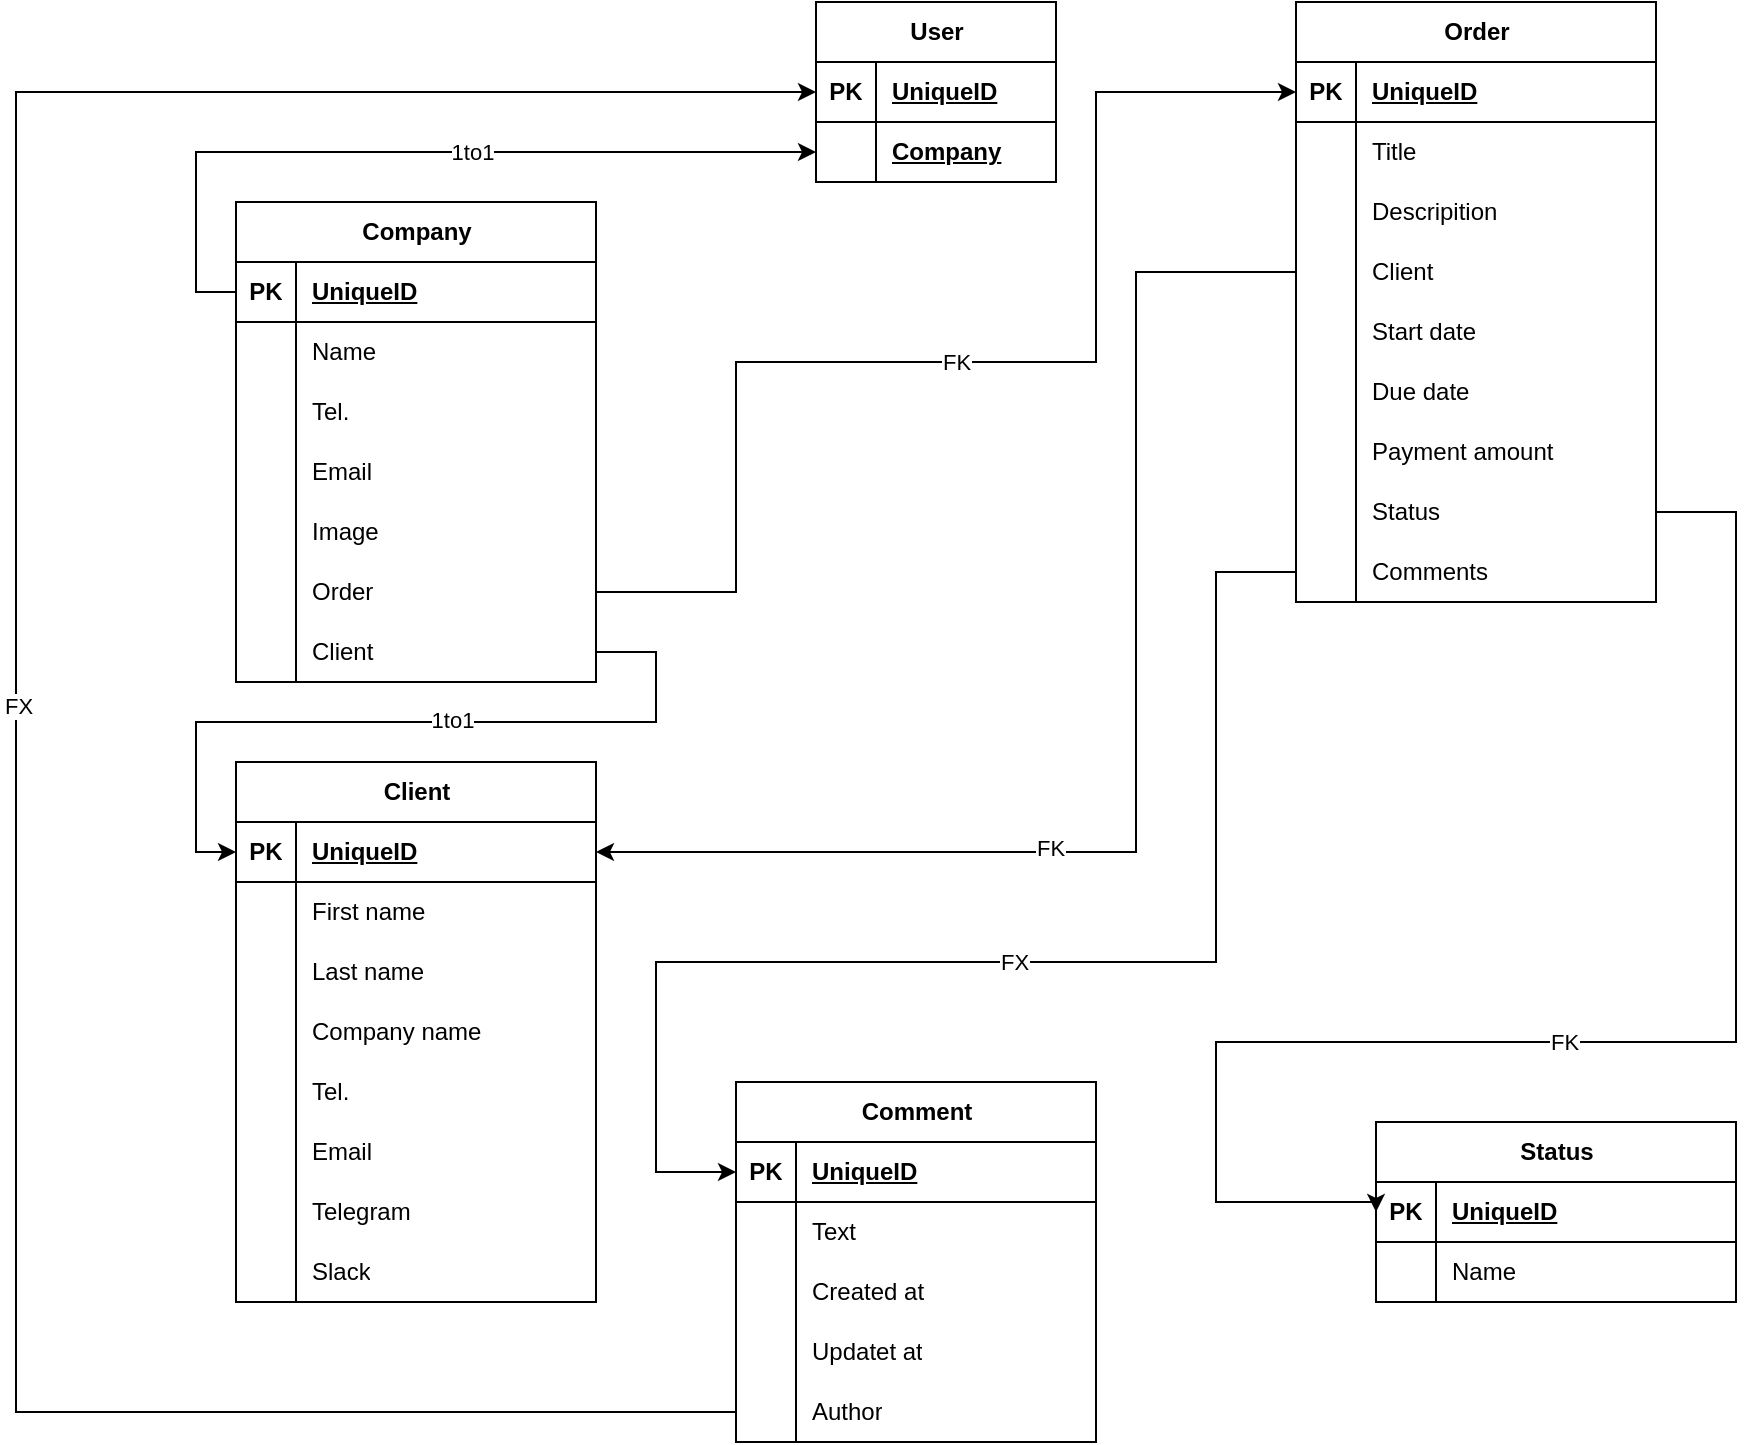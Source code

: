 <mxfile version="21.3.8" type="github">
  <diagram name="Страница 1" id="HnBlNKYCug3JPRrSYvR2">
    <mxGraphModel dx="2227" dy="775" grid="1" gridSize="10" guides="1" tooltips="1" connect="1" arrows="1" fold="1" page="1" pageScale="1" pageWidth="827" pageHeight="1169" math="0" shadow="0">
      <root>
        <mxCell id="0" />
        <mxCell id="1" parent="0" />
        <mxCell id="GuEr0h2zlsAQreFu2yk8-1" value="User" style="shape=table;startSize=30;container=1;collapsible=1;childLayout=tableLayout;fixedRows=1;rowLines=0;fontStyle=1;align=center;resizeLast=1;html=1;" vertex="1" parent="1">
          <mxGeometry x="320" y="20" width="120" height="90" as="geometry" />
        </mxCell>
        <mxCell id="GuEr0h2zlsAQreFu2yk8-2" value="" style="shape=tableRow;horizontal=0;startSize=0;swimlaneHead=0;swimlaneBody=0;fillColor=none;collapsible=0;dropTarget=0;points=[[0,0.5],[1,0.5]];portConstraint=eastwest;top=0;left=0;right=0;bottom=1;" vertex="1" parent="GuEr0h2zlsAQreFu2yk8-1">
          <mxGeometry y="30" width="120" height="30" as="geometry" />
        </mxCell>
        <mxCell id="GuEr0h2zlsAQreFu2yk8-3" value="PK" style="shape=partialRectangle;connectable=0;fillColor=none;top=0;left=0;bottom=0;right=0;fontStyle=1;overflow=hidden;whiteSpace=wrap;html=1;" vertex="1" parent="GuEr0h2zlsAQreFu2yk8-2">
          <mxGeometry width="30" height="30" as="geometry">
            <mxRectangle width="30" height="30" as="alternateBounds" />
          </mxGeometry>
        </mxCell>
        <mxCell id="GuEr0h2zlsAQreFu2yk8-4" value="UniqueID" style="shape=partialRectangle;connectable=0;fillColor=none;top=0;left=0;bottom=0;right=0;align=left;spacingLeft=6;fontStyle=5;overflow=hidden;whiteSpace=wrap;html=1;" vertex="1" parent="GuEr0h2zlsAQreFu2yk8-2">
          <mxGeometry x="30" width="90" height="30" as="geometry">
            <mxRectangle width="90" height="30" as="alternateBounds" />
          </mxGeometry>
        </mxCell>
        <mxCell id="GuEr0h2zlsAQreFu2yk8-31" style="shape=tableRow;horizontal=0;startSize=0;swimlaneHead=0;swimlaneBody=0;fillColor=none;collapsible=0;dropTarget=0;points=[[0,0.5],[1,0.5]];portConstraint=eastwest;top=0;left=0;right=0;bottom=1;" vertex="1" parent="GuEr0h2zlsAQreFu2yk8-1">
          <mxGeometry y="60" width="120" height="30" as="geometry" />
        </mxCell>
        <mxCell id="GuEr0h2zlsAQreFu2yk8-32" style="shape=partialRectangle;connectable=0;fillColor=none;top=0;left=0;bottom=0;right=0;fontStyle=1;overflow=hidden;whiteSpace=wrap;html=1;" vertex="1" parent="GuEr0h2zlsAQreFu2yk8-31">
          <mxGeometry width="30" height="30" as="geometry">
            <mxRectangle width="30" height="30" as="alternateBounds" />
          </mxGeometry>
        </mxCell>
        <mxCell id="GuEr0h2zlsAQreFu2yk8-33" value="Company" style="shape=partialRectangle;connectable=0;fillColor=none;top=0;left=0;bottom=0;right=0;align=left;spacingLeft=6;fontStyle=5;overflow=hidden;whiteSpace=wrap;html=1;" vertex="1" parent="GuEr0h2zlsAQreFu2yk8-31">
          <mxGeometry x="30" width="90" height="30" as="geometry">
            <mxRectangle width="90" height="30" as="alternateBounds" />
          </mxGeometry>
        </mxCell>
        <mxCell id="GuEr0h2zlsAQreFu2yk8-14" value="Company" style="shape=table;startSize=30;container=1;collapsible=1;childLayout=tableLayout;fixedRows=1;rowLines=0;fontStyle=1;align=center;resizeLast=1;html=1;" vertex="1" parent="1">
          <mxGeometry x="30" y="120" width="180" height="240" as="geometry" />
        </mxCell>
        <mxCell id="GuEr0h2zlsAQreFu2yk8-15" value="" style="shape=tableRow;horizontal=0;startSize=0;swimlaneHead=0;swimlaneBody=0;fillColor=none;collapsible=0;dropTarget=0;points=[[0,0.5],[1,0.5]];portConstraint=eastwest;top=0;left=0;right=0;bottom=1;" vertex="1" parent="GuEr0h2zlsAQreFu2yk8-14">
          <mxGeometry y="30" width="180" height="30" as="geometry" />
        </mxCell>
        <mxCell id="GuEr0h2zlsAQreFu2yk8-16" value="PK" style="shape=partialRectangle;connectable=0;fillColor=none;top=0;left=0;bottom=0;right=0;fontStyle=1;overflow=hidden;whiteSpace=wrap;html=1;" vertex="1" parent="GuEr0h2zlsAQreFu2yk8-15">
          <mxGeometry width="30" height="30" as="geometry">
            <mxRectangle width="30" height="30" as="alternateBounds" />
          </mxGeometry>
        </mxCell>
        <mxCell id="GuEr0h2zlsAQreFu2yk8-17" value="UniqueID" style="shape=partialRectangle;connectable=0;fillColor=none;top=0;left=0;bottom=0;right=0;align=left;spacingLeft=6;fontStyle=5;overflow=hidden;whiteSpace=wrap;html=1;" vertex="1" parent="GuEr0h2zlsAQreFu2yk8-15">
          <mxGeometry x="30" width="150" height="30" as="geometry">
            <mxRectangle width="150" height="30" as="alternateBounds" />
          </mxGeometry>
        </mxCell>
        <mxCell id="GuEr0h2zlsAQreFu2yk8-18" value="" style="shape=tableRow;horizontal=0;startSize=0;swimlaneHead=0;swimlaneBody=0;fillColor=none;collapsible=0;dropTarget=0;points=[[0,0.5],[1,0.5]];portConstraint=eastwest;top=0;left=0;right=0;bottom=0;" vertex="1" parent="GuEr0h2zlsAQreFu2yk8-14">
          <mxGeometry y="60" width="180" height="30" as="geometry" />
        </mxCell>
        <mxCell id="GuEr0h2zlsAQreFu2yk8-19" value="" style="shape=partialRectangle;connectable=0;fillColor=none;top=0;left=0;bottom=0;right=0;editable=1;overflow=hidden;whiteSpace=wrap;html=1;" vertex="1" parent="GuEr0h2zlsAQreFu2yk8-18">
          <mxGeometry width="30" height="30" as="geometry">
            <mxRectangle width="30" height="30" as="alternateBounds" />
          </mxGeometry>
        </mxCell>
        <mxCell id="GuEr0h2zlsAQreFu2yk8-20" value="Name" style="shape=partialRectangle;connectable=0;fillColor=none;top=0;left=0;bottom=0;right=0;align=left;spacingLeft=6;overflow=hidden;whiteSpace=wrap;html=1;" vertex="1" parent="GuEr0h2zlsAQreFu2yk8-18">
          <mxGeometry x="30" width="150" height="30" as="geometry">
            <mxRectangle width="150" height="30" as="alternateBounds" />
          </mxGeometry>
        </mxCell>
        <mxCell id="GuEr0h2zlsAQreFu2yk8-21" value="" style="shape=tableRow;horizontal=0;startSize=0;swimlaneHead=0;swimlaneBody=0;fillColor=none;collapsible=0;dropTarget=0;points=[[0,0.5],[1,0.5]];portConstraint=eastwest;top=0;left=0;right=0;bottom=0;" vertex="1" parent="GuEr0h2zlsAQreFu2yk8-14">
          <mxGeometry y="90" width="180" height="30" as="geometry" />
        </mxCell>
        <mxCell id="GuEr0h2zlsAQreFu2yk8-22" value="" style="shape=partialRectangle;connectable=0;fillColor=none;top=0;left=0;bottom=0;right=0;editable=1;overflow=hidden;whiteSpace=wrap;html=1;" vertex="1" parent="GuEr0h2zlsAQreFu2yk8-21">
          <mxGeometry width="30" height="30" as="geometry">
            <mxRectangle width="30" height="30" as="alternateBounds" />
          </mxGeometry>
        </mxCell>
        <mxCell id="GuEr0h2zlsAQreFu2yk8-23" value="Tel." style="shape=partialRectangle;connectable=0;fillColor=none;top=0;left=0;bottom=0;right=0;align=left;spacingLeft=6;overflow=hidden;whiteSpace=wrap;html=1;" vertex="1" parent="GuEr0h2zlsAQreFu2yk8-21">
          <mxGeometry x="30" width="150" height="30" as="geometry">
            <mxRectangle width="150" height="30" as="alternateBounds" />
          </mxGeometry>
        </mxCell>
        <mxCell id="GuEr0h2zlsAQreFu2yk8-24" value="" style="shape=tableRow;horizontal=0;startSize=0;swimlaneHead=0;swimlaneBody=0;fillColor=none;collapsible=0;dropTarget=0;points=[[0,0.5],[1,0.5]];portConstraint=eastwest;top=0;left=0;right=0;bottom=0;" vertex="1" parent="GuEr0h2zlsAQreFu2yk8-14">
          <mxGeometry y="120" width="180" height="30" as="geometry" />
        </mxCell>
        <mxCell id="GuEr0h2zlsAQreFu2yk8-25" value="" style="shape=partialRectangle;connectable=0;fillColor=none;top=0;left=0;bottom=0;right=0;editable=1;overflow=hidden;whiteSpace=wrap;html=1;" vertex="1" parent="GuEr0h2zlsAQreFu2yk8-24">
          <mxGeometry width="30" height="30" as="geometry">
            <mxRectangle width="30" height="30" as="alternateBounds" />
          </mxGeometry>
        </mxCell>
        <mxCell id="GuEr0h2zlsAQreFu2yk8-26" value="Email" style="shape=partialRectangle;connectable=0;fillColor=none;top=0;left=0;bottom=0;right=0;align=left;spacingLeft=6;overflow=hidden;whiteSpace=wrap;html=1;" vertex="1" parent="GuEr0h2zlsAQreFu2yk8-24">
          <mxGeometry x="30" width="150" height="30" as="geometry">
            <mxRectangle width="150" height="30" as="alternateBounds" />
          </mxGeometry>
        </mxCell>
        <mxCell id="GuEr0h2zlsAQreFu2yk8-28" style="shape=tableRow;horizontal=0;startSize=0;swimlaneHead=0;swimlaneBody=0;fillColor=none;collapsible=0;dropTarget=0;points=[[0,0.5],[1,0.5]];portConstraint=eastwest;top=0;left=0;right=0;bottom=0;" vertex="1" parent="GuEr0h2zlsAQreFu2yk8-14">
          <mxGeometry y="150" width="180" height="30" as="geometry" />
        </mxCell>
        <mxCell id="GuEr0h2zlsAQreFu2yk8-29" style="shape=partialRectangle;connectable=0;fillColor=none;top=0;left=0;bottom=0;right=0;editable=1;overflow=hidden;whiteSpace=wrap;html=1;" vertex="1" parent="GuEr0h2zlsAQreFu2yk8-28">
          <mxGeometry width="30" height="30" as="geometry">
            <mxRectangle width="30" height="30" as="alternateBounds" />
          </mxGeometry>
        </mxCell>
        <mxCell id="GuEr0h2zlsAQreFu2yk8-30" value="Image" style="shape=partialRectangle;connectable=0;fillColor=none;top=0;left=0;bottom=0;right=0;align=left;spacingLeft=6;overflow=hidden;whiteSpace=wrap;html=1;" vertex="1" parent="GuEr0h2zlsAQreFu2yk8-28">
          <mxGeometry x="30" width="150" height="30" as="geometry">
            <mxRectangle width="150" height="30" as="alternateBounds" />
          </mxGeometry>
        </mxCell>
        <mxCell id="GuEr0h2zlsAQreFu2yk8-49" style="shape=tableRow;horizontal=0;startSize=0;swimlaneHead=0;swimlaneBody=0;fillColor=none;collapsible=0;dropTarget=0;points=[[0,0.5],[1,0.5]];portConstraint=eastwest;top=0;left=0;right=0;bottom=0;" vertex="1" parent="GuEr0h2zlsAQreFu2yk8-14">
          <mxGeometry y="180" width="180" height="30" as="geometry" />
        </mxCell>
        <mxCell id="GuEr0h2zlsAQreFu2yk8-50" style="shape=partialRectangle;connectable=0;fillColor=none;top=0;left=0;bottom=0;right=0;editable=1;overflow=hidden;whiteSpace=wrap;html=1;" vertex="1" parent="GuEr0h2zlsAQreFu2yk8-49">
          <mxGeometry width="30" height="30" as="geometry">
            <mxRectangle width="30" height="30" as="alternateBounds" />
          </mxGeometry>
        </mxCell>
        <mxCell id="GuEr0h2zlsAQreFu2yk8-51" value="Order" style="shape=partialRectangle;connectable=0;fillColor=none;top=0;left=0;bottom=0;right=0;align=left;spacingLeft=6;overflow=hidden;whiteSpace=wrap;html=1;" vertex="1" parent="GuEr0h2zlsAQreFu2yk8-49">
          <mxGeometry x="30" width="150" height="30" as="geometry">
            <mxRectangle width="150" height="30" as="alternateBounds" />
          </mxGeometry>
        </mxCell>
        <mxCell id="GuEr0h2zlsAQreFu2yk8-52" style="shape=tableRow;horizontal=0;startSize=0;swimlaneHead=0;swimlaneBody=0;fillColor=none;collapsible=0;dropTarget=0;points=[[0,0.5],[1,0.5]];portConstraint=eastwest;top=0;left=0;right=0;bottom=0;" vertex="1" parent="GuEr0h2zlsAQreFu2yk8-14">
          <mxGeometry y="210" width="180" height="30" as="geometry" />
        </mxCell>
        <mxCell id="GuEr0h2zlsAQreFu2yk8-53" style="shape=partialRectangle;connectable=0;fillColor=none;top=0;left=0;bottom=0;right=0;editable=1;overflow=hidden;whiteSpace=wrap;html=1;" vertex="1" parent="GuEr0h2zlsAQreFu2yk8-52">
          <mxGeometry width="30" height="30" as="geometry">
            <mxRectangle width="30" height="30" as="alternateBounds" />
          </mxGeometry>
        </mxCell>
        <mxCell id="GuEr0h2zlsAQreFu2yk8-54" value="Client" style="shape=partialRectangle;connectable=0;fillColor=none;top=0;left=0;bottom=0;right=0;align=left;spacingLeft=6;overflow=hidden;whiteSpace=wrap;html=1;" vertex="1" parent="GuEr0h2zlsAQreFu2yk8-52">
          <mxGeometry x="30" width="150" height="30" as="geometry">
            <mxRectangle width="150" height="30" as="alternateBounds" />
          </mxGeometry>
        </mxCell>
        <mxCell id="GuEr0h2zlsAQreFu2yk8-34" style="edgeStyle=orthogonalEdgeStyle;rounded=0;orthogonalLoop=1;jettySize=auto;html=1;exitX=0;exitY=0.5;exitDx=0;exitDy=0;entryX=0;entryY=0.5;entryDx=0;entryDy=0;" edge="1" parent="1" source="GuEr0h2zlsAQreFu2yk8-15" target="GuEr0h2zlsAQreFu2yk8-31">
          <mxGeometry relative="1" as="geometry" />
        </mxCell>
        <mxCell id="GuEr0h2zlsAQreFu2yk8-35" value="1to1" style="edgeLabel;html=1;align=center;verticalAlign=middle;resizable=0;points=[];" vertex="1" connectable="0" parent="GuEr0h2zlsAQreFu2yk8-34">
          <mxGeometry x="0.139" relative="1" as="geometry">
            <mxPoint as="offset" />
          </mxGeometry>
        </mxCell>
        <mxCell id="GuEr0h2zlsAQreFu2yk8-36" value="Status" style="shape=table;startSize=30;container=1;collapsible=1;childLayout=tableLayout;fixedRows=1;rowLines=0;fontStyle=1;align=center;resizeLast=1;html=1;" vertex="1" parent="1">
          <mxGeometry x="600" y="580" width="180" height="90" as="geometry" />
        </mxCell>
        <mxCell id="GuEr0h2zlsAQreFu2yk8-37" value="" style="shape=tableRow;horizontal=0;startSize=0;swimlaneHead=0;swimlaneBody=0;fillColor=none;collapsible=0;dropTarget=0;points=[[0,0.5],[1,0.5]];portConstraint=eastwest;top=0;left=0;right=0;bottom=1;" vertex="1" parent="GuEr0h2zlsAQreFu2yk8-36">
          <mxGeometry y="30" width="180" height="30" as="geometry" />
        </mxCell>
        <mxCell id="GuEr0h2zlsAQreFu2yk8-38" value="PK" style="shape=partialRectangle;connectable=0;fillColor=none;top=0;left=0;bottom=0;right=0;fontStyle=1;overflow=hidden;whiteSpace=wrap;html=1;" vertex="1" parent="GuEr0h2zlsAQreFu2yk8-37">
          <mxGeometry width="30" height="30" as="geometry">
            <mxRectangle width="30" height="30" as="alternateBounds" />
          </mxGeometry>
        </mxCell>
        <mxCell id="GuEr0h2zlsAQreFu2yk8-39" value="UniqueID" style="shape=partialRectangle;connectable=0;fillColor=none;top=0;left=0;bottom=0;right=0;align=left;spacingLeft=6;fontStyle=5;overflow=hidden;whiteSpace=wrap;html=1;" vertex="1" parent="GuEr0h2zlsAQreFu2yk8-37">
          <mxGeometry x="30" width="150" height="30" as="geometry">
            <mxRectangle width="150" height="30" as="alternateBounds" />
          </mxGeometry>
        </mxCell>
        <mxCell id="GuEr0h2zlsAQreFu2yk8-40" value="" style="shape=tableRow;horizontal=0;startSize=0;swimlaneHead=0;swimlaneBody=0;fillColor=none;collapsible=0;dropTarget=0;points=[[0,0.5],[1,0.5]];portConstraint=eastwest;top=0;left=0;right=0;bottom=0;" vertex="1" parent="GuEr0h2zlsAQreFu2yk8-36">
          <mxGeometry y="60" width="180" height="30" as="geometry" />
        </mxCell>
        <mxCell id="GuEr0h2zlsAQreFu2yk8-41" value="" style="shape=partialRectangle;connectable=0;fillColor=none;top=0;left=0;bottom=0;right=0;editable=1;overflow=hidden;whiteSpace=wrap;html=1;" vertex="1" parent="GuEr0h2zlsAQreFu2yk8-40">
          <mxGeometry width="30" height="30" as="geometry">
            <mxRectangle width="30" height="30" as="alternateBounds" />
          </mxGeometry>
        </mxCell>
        <mxCell id="GuEr0h2zlsAQreFu2yk8-42" value="Name" style="shape=partialRectangle;connectable=0;fillColor=none;top=0;left=0;bottom=0;right=0;align=left;spacingLeft=6;overflow=hidden;whiteSpace=wrap;html=1;" vertex="1" parent="GuEr0h2zlsAQreFu2yk8-40">
          <mxGeometry x="30" width="150" height="30" as="geometry">
            <mxRectangle width="150" height="30" as="alternateBounds" />
          </mxGeometry>
        </mxCell>
        <mxCell id="GuEr0h2zlsAQreFu2yk8-55" value="Order" style="shape=table;startSize=30;container=1;collapsible=1;childLayout=tableLayout;fixedRows=1;rowLines=0;fontStyle=1;align=center;resizeLast=1;html=1;" vertex="1" parent="1">
          <mxGeometry x="560" y="20" width="180" height="300" as="geometry" />
        </mxCell>
        <mxCell id="GuEr0h2zlsAQreFu2yk8-56" value="" style="shape=tableRow;horizontal=0;startSize=0;swimlaneHead=0;swimlaneBody=0;fillColor=none;collapsible=0;dropTarget=0;points=[[0,0.5],[1,0.5]];portConstraint=eastwest;top=0;left=0;right=0;bottom=1;" vertex="1" parent="GuEr0h2zlsAQreFu2yk8-55">
          <mxGeometry y="30" width="180" height="30" as="geometry" />
        </mxCell>
        <mxCell id="GuEr0h2zlsAQreFu2yk8-57" value="PK" style="shape=partialRectangle;connectable=0;fillColor=none;top=0;left=0;bottom=0;right=0;fontStyle=1;overflow=hidden;whiteSpace=wrap;html=1;" vertex="1" parent="GuEr0h2zlsAQreFu2yk8-56">
          <mxGeometry width="30" height="30" as="geometry">
            <mxRectangle width="30" height="30" as="alternateBounds" />
          </mxGeometry>
        </mxCell>
        <mxCell id="GuEr0h2zlsAQreFu2yk8-58" value="UniqueID" style="shape=partialRectangle;connectable=0;fillColor=none;top=0;left=0;bottom=0;right=0;align=left;spacingLeft=6;fontStyle=5;overflow=hidden;whiteSpace=wrap;html=1;" vertex="1" parent="GuEr0h2zlsAQreFu2yk8-56">
          <mxGeometry x="30" width="150" height="30" as="geometry">
            <mxRectangle width="150" height="30" as="alternateBounds" />
          </mxGeometry>
        </mxCell>
        <mxCell id="GuEr0h2zlsAQreFu2yk8-59" value="" style="shape=tableRow;horizontal=0;startSize=0;swimlaneHead=0;swimlaneBody=0;fillColor=none;collapsible=0;dropTarget=0;points=[[0,0.5],[1,0.5]];portConstraint=eastwest;top=0;left=0;right=0;bottom=0;" vertex="1" parent="GuEr0h2zlsAQreFu2yk8-55">
          <mxGeometry y="60" width="180" height="30" as="geometry" />
        </mxCell>
        <mxCell id="GuEr0h2zlsAQreFu2yk8-60" value="" style="shape=partialRectangle;connectable=0;fillColor=none;top=0;left=0;bottom=0;right=0;editable=1;overflow=hidden;whiteSpace=wrap;html=1;" vertex="1" parent="GuEr0h2zlsAQreFu2yk8-59">
          <mxGeometry width="30" height="30" as="geometry">
            <mxRectangle width="30" height="30" as="alternateBounds" />
          </mxGeometry>
        </mxCell>
        <mxCell id="GuEr0h2zlsAQreFu2yk8-61" value="Title" style="shape=partialRectangle;connectable=0;fillColor=none;top=0;left=0;bottom=0;right=0;align=left;spacingLeft=6;overflow=hidden;whiteSpace=wrap;html=1;" vertex="1" parent="GuEr0h2zlsAQreFu2yk8-59">
          <mxGeometry x="30" width="150" height="30" as="geometry">
            <mxRectangle width="150" height="30" as="alternateBounds" />
          </mxGeometry>
        </mxCell>
        <mxCell id="GuEr0h2zlsAQreFu2yk8-62" value="" style="shape=tableRow;horizontal=0;startSize=0;swimlaneHead=0;swimlaneBody=0;fillColor=none;collapsible=0;dropTarget=0;points=[[0,0.5],[1,0.5]];portConstraint=eastwest;top=0;left=0;right=0;bottom=0;" vertex="1" parent="GuEr0h2zlsAQreFu2yk8-55">
          <mxGeometry y="90" width="180" height="30" as="geometry" />
        </mxCell>
        <mxCell id="GuEr0h2zlsAQreFu2yk8-63" value="" style="shape=partialRectangle;connectable=0;fillColor=none;top=0;left=0;bottom=0;right=0;editable=1;overflow=hidden;whiteSpace=wrap;html=1;" vertex="1" parent="GuEr0h2zlsAQreFu2yk8-62">
          <mxGeometry width="30" height="30" as="geometry">
            <mxRectangle width="30" height="30" as="alternateBounds" />
          </mxGeometry>
        </mxCell>
        <mxCell id="GuEr0h2zlsAQreFu2yk8-64" value="Descripition" style="shape=partialRectangle;connectable=0;fillColor=none;top=0;left=0;bottom=0;right=0;align=left;spacingLeft=6;overflow=hidden;whiteSpace=wrap;html=1;" vertex="1" parent="GuEr0h2zlsAQreFu2yk8-62">
          <mxGeometry x="30" width="150" height="30" as="geometry">
            <mxRectangle width="150" height="30" as="alternateBounds" />
          </mxGeometry>
        </mxCell>
        <mxCell id="GuEr0h2zlsAQreFu2yk8-65" value="" style="shape=tableRow;horizontal=0;startSize=0;swimlaneHead=0;swimlaneBody=0;fillColor=none;collapsible=0;dropTarget=0;points=[[0,0.5],[1,0.5]];portConstraint=eastwest;top=0;left=0;right=0;bottom=0;" vertex="1" parent="GuEr0h2zlsAQreFu2yk8-55">
          <mxGeometry y="120" width="180" height="30" as="geometry" />
        </mxCell>
        <mxCell id="GuEr0h2zlsAQreFu2yk8-66" value="" style="shape=partialRectangle;connectable=0;fillColor=none;top=0;left=0;bottom=0;right=0;editable=1;overflow=hidden;whiteSpace=wrap;html=1;" vertex="1" parent="GuEr0h2zlsAQreFu2yk8-65">
          <mxGeometry width="30" height="30" as="geometry">
            <mxRectangle width="30" height="30" as="alternateBounds" />
          </mxGeometry>
        </mxCell>
        <mxCell id="GuEr0h2zlsAQreFu2yk8-67" value="Client" style="shape=partialRectangle;connectable=0;fillColor=none;top=0;left=0;bottom=0;right=0;align=left;spacingLeft=6;overflow=hidden;whiteSpace=wrap;html=1;" vertex="1" parent="GuEr0h2zlsAQreFu2yk8-65">
          <mxGeometry x="30" width="150" height="30" as="geometry">
            <mxRectangle width="150" height="30" as="alternateBounds" />
          </mxGeometry>
        </mxCell>
        <mxCell id="GuEr0h2zlsAQreFu2yk8-112" style="shape=tableRow;horizontal=0;startSize=0;swimlaneHead=0;swimlaneBody=0;fillColor=none;collapsible=0;dropTarget=0;points=[[0,0.5],[1,0.5]];portConstraint=eastwest;top=0;left=0;right=0;bottom=0;" vertex="1" parent="GuEr0h2zlsAQreFu2yk8-55">
          <mxGeometry y="150" width="180" height="30" as="geometry" />
        </mxCell>
        <mxCell id="GuEr0h2zlsAQreFu2yk8-113" style="shape=partialRectangle;connectable=0;fillColor=none;top=0;left=0;bottom=0;right=0;editable=1;overflow=hidden;whiteSpace=wrap;html=1;" vertex="1" parent="GuEr0h2zlsAQreFu2yk8-112">
          <mxGeometry width="30" height="30" as="geometry">
            <mxRectangle width="30" height="30" as="alternateBounds" />
          </mxGeometry>
        </mxCell>
        <mxCell id="GuEr0h2zlsAQreFu2yk8-114" value="Start date" style="shape=partialRectangle;connectable=0;fillColor=none;top=0;left=0;bottom=0;right=0;align=left;spacingLeft=6;overflow=hidden;whiteSpace=wrap;html=1;" vertex="1" parent="GuEr0h2zlsAQreFu2yk8-112">
          <mxGeometry x="30" width="150" height="30" as="geometry">
            <mxRectangle width="150" height="30" as="alternateBounds" />
          </mxGeometry>
        </mxCell>
        <mxCell id="GuEr0h2zlsAQreFu2yk8-109" style="shape=tableRow;horizontal=0;startSize=0;swimlaneHead=0;swimlaneBody=0;fillColor=none;collapsible=0;dropTarget=0;points=[[0,0.5],[1,0.5]];portConstraint=eastwest;top=0;left=0;right=0;bottom=0;" vertex="1" parent="GuEr0h2zlsAQreFu2yk8-55">
          <mxGeometry y="180" width="180" height="30" as="geometry" />
        </mxCell>
        <mxCell id="GuEr0h2zlsAQreFu2yk8-110" style="shape=partialRectangle;connectable=0;fillColor=none;top=0;left=0;bottom=0;right=0;editable=1;overflow=hidden;whiteSpace=wrap;html=1;" vertex="1" parent="GuEr0h2zlsAQreFu2yk8-109">
          <mxGeometry width="30" height="30" as="geometry">
            <mxRectangle width="30" height="30" as="alternateBounds" />
          </mxGeometry>
        </mxCell>
        <mxCell id="GuEr0h2zlsAQreFu2yk8-111" value="Due date" style="shape=partialRectangle;connectable=0;fillColor=none;top=0;left=0;bottom=0;right=0;align=left;spacingLeft=6;overflow=hidden;whiteSpace=wrap;html=1;" vertex="1" parent="GuEr0h2zlsAQreFu2yk8-109">
          <mxGeometry x="30" width="150" height="30" as="geometry">
            <mxRectangle width="150" height="30" as="alternateBounds" />
          </mxGeometry>
        </mxCell>
        <mxCell id="GuEr0h2zlsAQreFu2yk8-106" style="shape=tableRow;horizontal=0;startSize=0;swimlaneHead=0;swimlaneBody=0;fillColor=none;collapsible=0;dropTarget=0;points=[[0,0.5],[1,0.5]];portConstraint=eastwest;top=0;left=0;right=0;bottom=0;" vertex="1" parent="GuEr0h2zlsAQreFu2yk8-55">
          <mxGeometry y="210" width="180" height="30" as="geometry" />
        </mxCell>
        <mxCell id="GuEr0h2zlsAQreFu2yk8-107" style="shape=partialRectangle;connectable=0;fillColor=none;top=0;left=0;bottom=0;right=0;editable=1;overflow=hidden;whiteSpace=wrap;html=1;" vertex="1" parent="GuEr0h2zlsAQreFu2yk8-106">
          <mxGeometry width="30" height="30" as="geometry">
            <mxRectangle width="30" height="30" as="alternateBounds" />
          </mxGeometry>
        </mxCell>
        <mxCell id="GuEr0h2zlsAQreFu2yk8-108" value="Payment amount" style="shape=partialRectangle;connectable=0;fillColor=none;top=0;left=0;bottom=0;right=0;align=left;spacingLeft=6;overflow=hidden;whiteSpace=wrap;html=1;" vertex="1" parent="GuEr0h2zlsAQreFu2yk8-106">
          <mxGeometry x="30" width="150" height="30" as="geometry">
            <mxRectangle width="150" height="30" as="alternateBounds" />
          </mxGeometry>
        </mxCell>
        <mxCell id="GuEr0h2zlsAQreFu2yk8-103" style="shape=tableRow;horizontal=0;startSize=0;swimlaneHead=0;swimlaneBody=0;fillColor=none;collapsible=0;dropTarget=0;points=[[0,0.5],[1,0.5]];portConstraint=eastwest;top=0;left=0;right=0;bottom=0;" vertex="1" parent="GuEr0h2zlsAQreFu2yk8-55">
          <mxGeometry y="240" width="180" height="30" as="geometry" />
        </mxCell>
        <mxCell id="GuEr0h2zlsAQreFu2yk8-104" style="shape=partialRectangle;connectable=0;fillColor=none;top=0;left=0;bottom=0;right=0;editable=1;overflow=hidden;whiteSpace=wrap;html=1;" vertex="1" parent="GuEr0h2zlsAQreFu2yk8-103">
          <mxGeometry width="30" height="30" as="geometry">
            <mxRectangle width="30" height="30" as="alternateBounds" />
          </mxGeometry>
        </mxCell>
        <mxCell id="GuEr0h2zlsAQreFu2yk8-105" value="Status" style="shape=partialRectangle;connectable=0;fillColor=none;top=0;left=0;bottom=0;right=0;align=left;spacingLeft=6;overflow=hidden;whiteSpace=wrap;html=1;" vertex="1" parent="GuEr0h2zlsAQreFu2yk8-103">
          <mxGeometry x="30" width="150" height="30" as="geometry">
            <mxRectangle width="150" height="30" as="alternateBounds" />
          </mxGeometry>
        </mxCell>
        <mxCell id="GuEr0h2zlsAQreFu2yk8-100" style="shape=tableRow;horizontal=0;startSize=0;swimlaneHead=0;swimlaneBody=0;fillColor=none;collapsible=0;dropTarget=0;points=[[0,0.5],[1,0.5]];portConstraint=eastwest;top=0;left=0;right=0;bottom=0;" vertex="1" parent="GuEr0h2zlsAQreFu2yk8-55">
          <mxGeometry y="270" width="180" height="30" as="geometry" />
        </mxCell>
        <mxCell id="GuEr0h2zlsAQreFu2yk8-101" style="shape=partialRectangle;connectable=0;fillColor=none;top=0;left=0;bottom=0;right=0;editable=1;overflow=hidden;whiteSpace=wrap;html=1;" vertex="1" parent="GuEr0h2zlsAQreFu2yk8-100">
          <mxGeometry width="30" height="30" as="geometry">
            <mxRectangle width="30" height="30" as="alternateBounds" />
          </mxGeometry>
        </mxCell>
        <mxCell id="GuEr0h2zlsAQreFu2yk8-102" value="Comments" style="shape=partialRectangle;connectable=0;fillColor=none;top=0;left=0;bottom=0;right=0;align=left;spacingLeft=6;overflow=hidden;whiteSpace=wrap;html=1;" vertex="1" parent="GuEr0h2zlsAQreFu2yk8-100">
          <mxGeometry x="30" width="150" height="30" as="geometry">
            <mxRectangle width="150" height="30" as="alternateBounds" />
          </mxGeometry>
        </mxCell>
        <mxCell id="GuEr0h2zlsAQreFu2yk8-68" style="edgeStyle=orthogonalEdgeStyle;rounded=0;orthogonalLoop=1;jettySize=auto;html=1;exitX=1;exitY=0.5;exitDx=0;exitDy=0;entryX=0;entryY=0.5;entryDx=0;entryDy=0;" edge="1" parent="1" source="GuEr0h2zlsAQreFu2yk8-49" target="GuEr0h2zlsAQreFu2yk8-56">
          <mxGeometry relative="1" as="geometry">
            <Array as="points">
              <mxPoint x="280" y="315" />
              <mxPoint x="280" y="200" />
              <mxPoint x="460" y="200" />
              <mxPoint x="460" y="65" />
            </Array>
          </mxGeometry>
        </mxCell>
        <mxCell id="GuEr0h2zlsAQreFu2yk8-86" value="FK" style="edgeLabel;html=1;align=center;verticalAlign=middle;resizable=0;points=[];" vertex="1" connectable="0" parent="GuEr0h2zlsAQreFu2yk8-68">
          <mxGeometry x="-0.018" relative="1" as="geometry">
            <mxPoint as="offset" />
          </mxGeometry>
        </mxCell>
        <mxCell id="GuEr0h2zlsAQreFu2yk8-70" style="edgeStyle=orthogonalEdgeStyle;rounded=0;orthogonalLoop=1;jettySize=auto;html=1;exitX=1;exitY=0.5;exitDx=0;exitDy=0;entryX=0;entryY=0.5;entryDx=0;entryDy=0;" edge="1" parent="1" source="GuEr0h2zlsAQreFu2yk8-103" target="GuEr0h2zlsAQreFu2yk8-37">
          <mxGeometry relative="1" as="geometry">
            <Array as="points">
              <mxPoint x="780" y="275" />
              <mxPoint x="780" y="540" />
              <mxPoint x="520" y="540" />
              <mxPoint x="520" y="620" />
              <mxPoint x="600" y="620" />
            </Array>
          </mxGeometry>
        </mxCell>
        <mxCell id="GuEr0h2zlsAQreFu2yk8-87" value="FK" style="edgeLabel;html=1;align=center;verticalAlign=middle;resizable=0;points=[];" vertex="1" connectable="0" parent="GuEr0h2zlsAQreFu2yk8-70">
          <mxGeometry x="0.071" relative="1" as="geometry">
            <mxPoint as="offset" />
          </mxGeometry>
        </mxCell>
        <mxCell id="GuEr0h2zlsAQreFu2yk8-71" value="Client" style="shape=table;startSize=30;container=1;collapsible=1;childLayout=tableLayout;fixedRows=1;rowLines=0;fontStyle=1;align=center;resizeLast=1;html=1;" vertex="1" parent="1">
          <mxGeometry x="30" y="400" width="180" height="270" as="geometry" />
        </mxCell>
        <mxCell id="GuEr0h2zlsAQreFu2yk8-72" value="" style="shape=tableRow;horizontal=0;startSize=0;swimlaneHead=0;swimlaneBody=0;fillColor=none;collapsible=0;dropTarget=0;points=[[0,0.5],[1,0.5]];portConstraint=eastwest;top=0;left=0;right=0;bottom=1;" vertex="1" parent="GuEr0h2zlsAQreFu2yk8-71">
          <mxGeometry y="30" width="180" height="30" as="geometry" />
        </mxCell>
        <mxCell id="GuEr0h2zlsAQreFu2yk8-73" value="PK" style="shape=partialRectangle;connectable=0;fillColor=none;top=0;left=0;bottom=0;right=0;fontStyle=1;overflow=hidden;whiteSpace=wrap;html=1;" vertex="1" parent="GuEr0h2zlsAQreFu2yk8-72">
          <mxGeometry width="30" height="30" as="geometry">
            <mxRectangle width="30" height="30" as="alternateBounds" />
          </mxGeometry>
        </mxCell>
        <mxCell id="GuEr0h2zlsAQreFu2yk8-74" value="UniqueID" style="shape=partialRectangle;connectable=0;fillColor=none;top=0;left=0;bottom=0;right=0;align=left;spacingLeft=6;fontStyle=5;overflow=hidden;whiteSpace=wrap;html=1;" vertex="1" parent="GuEr0h2zlsAQreFu2yk8-72">
          <mxGeometry x="30" width="150" height="30" as="geometry">
            <mxRectangle width="150" height="30" as="alternateBounds" />
          </mxGeometry>
        </mxCell>
        <mxCell id="GuEr0h2zlsAQreFu2yk8-75" value="" style="shape=tableRow;horizontal=0;startSize=0;swimlaneHead=0;swimlaneBody=0;fillColor=none;collapsible=0;dropTarget=0;points=[[0,0.5],[1,0.5]];portConstraint=eastwest;top=0;left=0;right=0;bottom=0;" vertex="1" parent="GuEr0h2zlsAQreFu2yk8-71">
          <mxGeometry y="60" width="180" height="30" as="geometry" />
        </mxCell>
        <mxCell id="GuEr0h2zlsAQreFu2yk8-76" value="" style="shape=partialRectangle;connectable=0;fillColor=none;top=0;left=0;bottom=0;right=0;editable=1;overflow=hidden;whiteSpace=wrap;html=1;" vertex="1" parent="GuEr0h2zlsAQreFu2yk8-75">
          <mxGeometry width="30" height="30" as="geometry">
            <mxRectangle width="30" height="30" as="alternateBounds" />
          </mxGeometry>
        </mxCell>
        <mxCell id="GuEr0h2zlsAQreFu2yk8-77" value="First name" style="shape=partialRectangle;connectable=0;fillColor=none;top=0;left=0;bottom=0;right=0;align=left;spacingLeft=6;overflow=hidden;whiteSpace=wrap;html=1;" vertex="1" parent="GuEr0h2zlsAQreFu2yk8-75">
          <mxGeometry x="30" width="150" height="30" as="geometry">
            <mxRectangle width="150" height="30" as="alternateBounds" />
          </mxGeometry>
        </mxCell>
        <mxCell id="GuEr0h2zlsAQreFu2yk8-78" value="" style="shape=tableRow;horizontal=0;startSize=0;swimlaneHead=0;swimlaneBody=0;fillColor=none;collapsible=0;dropTarget=0;points=[[0,0.5],[1,0.5]];portConstraint=eastwest;top=0;left=0;right=0;bottom=0;" vertex="1" parent="GuEr0h2zlsAQreFu2yk8-71">
          <mxGeometry y="90" width="180" height="30" as="geometry" />
        </mxCell>
        <mxCell id="GuEr0h2zlsAQreFu2yk8-79" value="" style="shape=partialRectangle;connectable=0;fillColor=none;top=0;left=0;bottom=0;right=0;editable=1;overflow=hidden;whiteSpace=wrap;html=1;" vertex="1" parent="GuEr0h2zlsAQreFu2yk8-78">
          <mxGeometry width="30" height="30" as="geometry">
            <mxRectangle width="30" height="30" as="alternateBounds" />
          </mxGeometry>
        </mxCell>
        <mxCell id="GuEr0h2zlsAQreFu2yk8-80" value="Last name" style="shape=partialRectangle;connectable=0;fillColor=none;top=0;left=0;bottom=0;right=0;align=left;spacingLeft=6;overflow=hidden;whiteSpace=wrap;html=1;" vertex="1" parent="GuEr0h2zlsAQreFu2yk8-78">
          <mxGeometry x="30" width="150" height="30" as="geometry">
            <mxRectangle width="150" height="30" as="alternateBounds" />
          </mxGeometry>
        </mxCell>
        <mxCell id="GuEr0h2zlsAQreFu2yk8-81" value="" style="shape=tableRow;horizontal=0;startSize=0;swimlaneHead=0;swimlaneBody=0;fillColor=none;collapsible=0;dropTarget=0;points=[[0,0.5],[1,0.5]];portConstraint=eastwest;top=0;left=0;right=0;bottom=0;" vertex="1" parent="GuEr0h2zlsAQreFu2yk8-71">
          <mxGeometry y="120" width="180" height="30" as="geometry" />
        </mxCell>
        <mxCell id="GuEr0h2zlsAQreFu2yk8-82" value="" style="shape=partialRectangle;connectable=0;fillColor=none;top=0;left=0;bottom=0;right=0;editable=1;overflow=hidden;whiteSpace=wrap;html=1;" vertex="1" parent="GuEr0h2zlsAQreFu2yk8-81">
          <mxGeometry width="30" height="30" as="geometry">
            <mxRectangle width="30" height="30" as="alternateBounds" />
          </mxGeometry>
        </mxCell>
        <mxCell id="GuEr0h2zlsAQreFu2yk8-83" value="Company name" style="shape=partialRectangle;connectable=0;fillColor=none;top=0;left=0;bottom=0;right=0;align=left;spacingLeft=6;overflow=hidden;whiteSpace=wrap;html=1;" vertex="1" parent="GuEr0h2zlsAQreFu2yk8-81">
          <mxGeometry x="30" width="150" height="30" as="geometry">
            <mxRectangle width="150" height="30" as="alternateBounds" />
          </mxGeometry>
        </mxCell>
        <mxCell id="GuEr0h2zlsAQreFu2yk8-97" style="shape=tableRow;horizontal=0;startSize=0;swimlaneHead=0;swimlaneBody=0;fillColor=none;collapsible=0;dropTarget=0;points=[[0,0.5],[1,0.5]];portConstraint=eastwest;top=0;left=0;right=0;bottom=0;" vertex="1" parent="GuEr0h2zlsAQreFu2yk8-71">
          <mxGeometry y="150" width="180" height="30" as="geometry" />
        </mxCell>
        <mxCell id="GuEr0h2zlsAQreFu2yk8-98" style="shape=partialRectangle;connectable=0;fillColor=none;top=0;left=0;bottom=0;right=0;editable=1;overflow=hidden;whiteSpace=wrap;html=1;" vertex="1" parent="GuEr0h2zlsAQreFu2yk8-97">
          <mxGeometry width="30" height="30" as="geometry">
            <mxRectangle width="30" height="30" as="alternateBounds" />
          </mxGeometry>
        </mxCell>
        <mxCell id="GuEr0h2zlsAQreFu2yk8-99" value="Tel." style="shape=partialRectangle;connectable=0;fillColor=none;top=0;left=0;bottom=0;right=0;align=left;spacingLeft=6;overflow=hidden;whiteSpace=wrap;html=1;" vertex="1" parent="GuEr0h2zlsAQreFu2yk8-97">
          <mxGeometry x="30" width="150" height="30" as="geometry">
            <mxRectangle width="150" height="30" as="alternateBounds" />
          </mxGeometry>
        </mxCell>
        <mxCell id="GuEr0h2zlsAQreFu2yk8-94" style="shape=tableRow;horizontal=0;startSize=0;swimlaneHead=0;swimlaneBody=0;fillColor=none;collapsible=0;dropTarget=0;points=[[0,0.5],[1,0.5]];portConstraint=eastwest;top=0;left=0;right=0;bottom=0;" vertex="1" parent="GuEr0h2zlsAQreFu2yk8-71">
          <mxGeometry y="180" width="180" height="30" as="geometry" />
        </mxCell>
        <mxCell id="GuEr0h2zlsAQreFu2yk8-95" style="shape=partialRectangle;connectable=0;fillColor=none;top=0;left=0;bottom=0;right=0;editable=1;overflow=hidden;whiteSpace=wrap;html=1;" vertex="1" parent="GuEr0h2zlsAQreFu2yk8-94">
          <mxGeometry width="30" height="30" as="geometry">
            <mxRectangle width="30" height="30" as="alternateBounds" />
          </mxGeometry>
        </mxCell>
        <mxCell id="GuEr0h2zlsAQreFu2yk8-96" value="Email" style="shape=partialRectangle;connectable=0;fillColor=none;top=0;left=0;bottom=0;right=0;align=left;spacingLeft=6;overflow=hidden;whiteSpace=wrap;html=1;" vertex="1" parent="GuEr0h2zlsAQreFu2yk8-94">
          <mxGeometry x="30" width="150" height="30" as="geometry">
            <mxRectangle width="150" height="30" as="alternateBounds" />
          </mxGeometry>
        </mxCell>
        <mxCell id="GuEr0h2zlsAQreFu2yk8-91" style="shape=tableRow;horizontal=0;startSize=0;swimlaneHead=0;swimlaneBody=0;fillColor=none;collapsible=0;dropTarget=0;points=[[0,0.5],[1,0.5]];portConstraint=eastwest;top=0;left=0;right=0;bottom=0;" vertex="1" parent="GuEr0h2zlsAQreFu2yk8-71">
          <mxGeometry y="210" width="180" height="30" as="geometry" />
        </mxCell>
        <mxCell id="GuEr0h2zlsAQreFu2yk8-92" style="shape=partialRectangle;connectable=0;fillColor=none;top=0;left=0;bottom=0;right=0;editable=1;overflow=hidden;whiteSpace=wrap;html=1;" vertex="1" parent="GuEr0h2zlsAQreFu2yk8-91">
          <mxGeometry width="30" height="30" as="geometry">
            <mxRectangle width="30" height="30" as="alternateBounds" />
          </mxGeometry>
        </mxCell>
        <mxCell id="GuEr0h2zlsAQreFu2yk8-93" value="Telegram" style="shape=partialRectangle;connectable=0;fillColor=none;top=0;left=0;bottom=0;right=0;align=left;spacingLeft=6;overflow=hidden;whiteSpace=wrap;html=1;" vertex="1" parent="GuEr0h2zlsAQreFu2yk8-91">
          <mxGeometry x="30" width="150" height="30" as="geometry">
            <mxRectangle width="150" height="30" as="alternateBounds" />
          </mxGeometry>
        </mxCell>
        <mxCell id="GuEr0h2zlsAQreFu2yk8-88" style="shape=tableRow;horizontal=0;startSize=0;swimlaneHead=0;swimlaneBody=0;fillColor=none;collapsible=0;dropTarget=0;points=[[0,0.5],[1,0.5]];portConstraint=eastwest;top=0;left=0;right=0;bottom=0;" vertex="1" parent="GuEr0h2zlsAQreFu2yk8-71">
          <mxGeometry y="240" width="180" height="30" as="geometry" />
        </mxCell>
        <mxCell id="GuEr0h2zlsAQreFu2yk8-89" style="shape=partialRectangle;connectable=0;fillColor=none;top=0;left=0;bottom=0;right=0;editable=1;overflow=hidden;whiteSpace=wrap;html=1;" vertex="1" parent="GuEr0h2zlsAQreFu2yk8-88">
          <mxGeometry width="30" height="30" as="geometry">
            <mxRectangle width="30" height="30" as="alternateBounds" />
          </mxGeometry>
        </mxCell>
        <mxCell id="GuEr0h2zlsAQreFu2yk8-90" value="Slack" style="shape=partialRectangle;connectable=0;fillColor=none;top=0;left=0;bottom=0;right=0;align=left;spacingLeft=6;overflow=hidden;whiteSpace=wrap;html=1;" vertex="1" parent="GuEr0h2zlsAQreFu2yk8-88">
          <mxGeometry x="30" width="150" height="30" as="geometry">
            <mxRectangle width="150" height="30" as="alternateBounds" />
          </mxGeometry>
        </mxCell>
        <mxCell id="GuEr0h2zlsAQreFu2yk8-84" style="edgeStyle=orthogonalEdgeStyle;rounded=0;orthogonalLoop=1;jettySize=auto;html=1;exitX=1;exitY=0.5;exitDx=0;exitDy=0;entryX=0;entryY=0.5;entryDx=0;entryDy=0;" edge="1" parent="1" source="GuEr0h2zlsAQreFu2yk8-52" target="GuEr0h2zlsAQreFu2yk8-72">
          <mxGeometry relative="1" as="geometry">
            <Array as="points">
              <mxPoint x="240" y="345" />
              <mxPoint x="240" y="380" />
              <mxPoint x="10" y="380" />
              <mxPoint x="10" y="445" />
            </Array>
          </mxGeometry>
        </mxCell>
        <mxCell id="GuEr0h2zlsAQreFu2yk8-85" value="1to1" style="edgeLabel;html=1;align=center;verticalAlign=middle;resizable=0;points=[];" vertex="1" connectable="0" parent="GuEr0h2zlsAQreFu2yk8-84">
          <mxGeometry x="-0.121" y="-1" relative="1" as="geometry">
            <mxPoint as="offset" />
          </mxGeometry>
        </mxCell>
        <mxCell id="GuEr0h2zlsAQreFu2yk8-115" style="edgeStyle=orthogonalEdgeStyle;rounded=0;orthogonalLoop=1;jettySize=auto;html=1;exitX=0;exitY=0.5;exitDx=0;exitDy=0;entryX=1;entryY=0.5;entryDx=0;entryDy=0;" edge="1" parent="1" source="GuEr0h2zlsAQreFu2yk8-65" target="GuEr0h2zlsAQreFu2yk8-72">
          <mxGeometry relative="1" as="geometry">
            <Array as="points">
              <mxPoint x="480" y="155" />
              <mxPoint x="480" y="445" />
            </Array>
          </mxGeometry>
        </mxCell>
        <mxCell id="GuEr0h2zlsAQreFu2yk8-116" value="FK" style="edgeLabel;html=1;align=center;verticalAlign=middle;resizable=0;points=[];" vertex="1" connectable="0" parent="GuEr0h2zlsAQreFu2yk8-115">
          <mxGeometry x="0.292" y="-2" relative="1" as="geometry">
            <mxPoint as="offset" />
          </mxGeometry>
        </mxCell>
        <mxCell id="GuEr0h2zlsAQreFu2yk8-117" value="Comment" style="shape=table;startSize=30;container=1;collapsible=1;childLayout=tableLayout;fixedRows=1;rowLines=0;fontStyle=1;align=center;resizeLast=1;html=1;" vertex="1" parent="1">
          <mxGeometry x="280" y="560" width="180" height="180" as="geometry" />
        </mxCell>
        <mxCell id="GuEr0h2zlsAQreFu2yk8-118" value="" style="shape=tableRow;horizontal=0;startSize=0;swimlaneHead=0;swimlaneBody=0;fillColor=none;collapsible=0;dropTarget=0;points=[[0,0.5],[1,0.5]];portConstraint=eastwest;top=0;left=0;right=0;bottom=1;" vertex="1" parent="GuEr0h2zlsAQreFu2yk8-117">
          <mxGeometry y="30" width="180" height="30" as="geometry" />
        </mxCell>
        <mxCell id="GuEr0h2zlsAQreFu2yk8-119" value="PK" style="shape=partialRectangle;connectable=0;fillColor=none;top=0;left=0;bottom=0;right=0;fontStyle=1;overflow=hidden;whiteSpace=wrap;html=1;" vertex="1" parent="GuEr0h2zlsAQreFu2yk8-118">
          <mxGeometry width="30" height="30" as="geometry">
            <mxRectangle width="30" height="30" as="alternateBounds" />
          </mxGeometry>
        </mxCell>
        <mxCell id="GuEr0h2zlsAQreFu2yk8-120" value="UniqueID" style="shape=partialRectangle;connectable=0;fillColor=none;top=0;left=0;bottom=0;right=0;align=left;spacingLeft=6;fontStyle=5;overflow=hidden;whiteSpace=wrap;html=1;" vertex="1" parent="GuEr0h2zlsAQreFu2yk8-118">
          <mxGeometry x="30" width="150" height="30" as="geometry">
            <mxRectangle width="150" height="30" as="alternateBounds" />
          </mxGeometry>
        </mxCell>
        <mxCell id="GuEr0h2zlsAQreFu2yk8-121" value="" style="shape=tableRow;horizontal=0;startSize=0;swimlaneHead=0;swimlaneBody=0;fillColor=none;collapsible=0;dropTarget=0;points=[[0,0.5],[1,0.5]];portConstraint=eastwest;top=0;left=0;right=0;bottom=0;" vertex="1" parent="GuEr0h2zlsAQreFu2yk8-117">
          <mxGeometry y="60" width="180" height="30" as="geometry" />
        </mxCell>
        <mxCell id="GuEr0h2zlsAQreFu2yk8-122" value="" style="shape=partialRectangle;connectable=0;fillColor=none;top=0;left=0;bottom=0;right=0;editable=1;overflow=hidden;whiteSpace=wrap;html=1;" vertex="1" parent="GuEr0h2zlsAQreFu2yk8-121">
          <mxGeometry width="30" height="30" as="geometry">
            <mxRectangle width="30" height="30" as="alternateBounds" />
          </mxGeometry>
        </mxCell>
        <mxCell id="GuEr0h2zlsAQreFu2yk8-123" value="Text" style="shape=partialRectangle;connectable=0;fillColor=none;top=0;left=0;bottom=0;right=0;align=left;spacingLeft=6;overflow=hidden;whiteSpace=wrap;html=1;" vertex="1" parent="GuEr0h2zlsAQreFu2yk8-121">
          <mxGeometry x="30" width="150" height="30" as="geometry">
            <mxRectangle width="150" height="30" as="alternateBounds" />
          </mxGeometry>
        </mxCell>
        <mxCell id="GuEr0h2zlsAQreFu2yk8-124" value="" style="shape=tableRow;horizontal=0;startSize=0;swimlaneHead=0;swimlaneBody=0;fillColor=none;collapsible=0;dropTarget=0;points=[[0,0.5],[1,0.5]];portConstraint=eastwest;top=0;left=0;right=0;bottom=0;" vertex="1" parent="GuEr0h2zlsAQreFu2yk8-117">
          <mxGeometry y="90" width="180" height="30" as="geometry" />
        </mxCell>
        <mxCell id="GuEr0h2zlsAQreFu2yk8-125" value="" style="shape=partialRectangle;connectable=0;fillColor=none;top=0;left=0;bottom=0;right=0;editable=1;overflow=hidden;whiteSpace=wrap;html=1;" vertex="1" parent="GuEr0h2zlsAQreFu2yk8-124">
          <mxGeometry width="30" height="30" as="geometry">
            <mxRectangle width="30" height="30" as="alternateBounds" />
          </mxGeometry>
        </mxCell>
        <mxCell id="GuEr0h2zlsAQreFu2yk8-126" value="Created at" style="shape=partialRectangle;connectable=0;fillColor=none;top=0;left=0;bottom=0;right=0;align=left;spacingLeft=6;overflow=hidden;whiteSpace=wrap;html=1;" vertex="1" parent="GuEr0h2zlsAQreFu2yk8-124">
          <mxGeometry x="30" width="150" height="30" as="geometry">
            <mxRectangle width="150" height="30" as="alternateBounds" />
          </mxGeometry>
        </mxCell>
        <mxCell id="GuEr0h2zlsAQreFu2yk8-127" value="" style="shape=tableRow;horizontal=0;startSize=0;swimlaneHead=0;swimlaneBody=0;fillColor=none;collapsible=0;dropTarget=0;points=[[0,0.5],[1,0.5]];portConstraint=eastwest;top=0;left=0;right=0;bottom=0;" vertex="1" parent="GuEr0h2zlsAQreFu2yk8-117">
          <mxGeometry y="120" width="180" height="30" as="geometry" />
        </mxCell>
        <mxCell id="GuEr0h2zlsAQreFu2yk8-128" value="" style="shape=partialRectangle;connectable=0;fillColor=none;top=0;left=0;bottom=0;right=0;editable=1;overflow=hidden;whiteSpace=wrap;html=1;" vertex="1" parent="GuEr0h2zlsAQreFu2yk8-127">
          <mxGeometry width="30" height="30" as="geometry">
            <mxRectangle width="30" height="30" as="alternateBounds" />
          </mxGeometry>
        </mxCell>
        <mxCell id="GuEr0h2zlsAQreFu2yk8-129" value="Updatet at" style="shape=partialRectangle;connectable=0;fillColor=none;top=0;left=0;bottom=0;right=0;align=left;spacingLeft=6;overflow=hidden;whiteSpace=wrap;html=1;" vertex="1" parent="GuEr0h2zlsAQreFu2yk8-127">
          <mxGeometry x="30" width="150" height="30" as="geometry">
            <mxRectangle width="150" height="30" as="alternateBounds" />
          </mxGeometry>
        </mxCell>
        <mxCell id="GuEr0h2zlsAQreFu2yk8-133" style="shape=tableRow;horizontal=0;startSize=0;swimlaneHead=0;swimlaneBody=0;fillColor=none;collapsible=0;dropTarget=0;points=[[0,0.5],[1,0.5]];portConstraint=eastwest;top=0;left=0;right=0;bottom=0;" vertex="1" parent="GuEr0h2zlsAQreFu2yk8-117">
          <mxGeometry y="150" width="180" height="30" as="geometry" />
        </mxCell>
        <mxCell id="GuEr0h2zlsAQreFu2yk8-134" style="shape=partialRectangle;connectable=0;fillColor=none;top=0;left=0;bottom=0;right=0;editable=1;overflow=hidden;whiteSpace=wrap;html=1;" vertex="1" parent="GuEr0h2zlsAQreFu2yk8-133">
          <mxGeometry width="30" height="30" as="geometry">
            <mxRectangle width="30" height="30" as="alternateBounds" />
          </mxGeometry>
        </mxCell>
        <mxCell id="GuEr0h2zlsAQreFu2yk8-135" value="Author" style="shape=partialRectangle;connectable=0;fillColor=none;top=0;left=0;bottom=0;right=0;align=left;spacingLeft=6;overflow=hidden;whiteSpace=wrap;html=1;" vertex="1" parent="GuEr0h2zlsAQreFu2yk8-133">
          <mxGeometry x="30" width="150" height="30" as="geometry">
            <mxRectangle width="150" height="30" as="alternateBounds" />
          </mxGeometry>
        </mxCell>
        <mxCell id="GuEr0h2zlsAQreFu2yk8-131" style="edgeStyle=orthogonalEdgeStyle;rounded=0;orthogonalLoop=1;jettySize=auto;html=1;exitX=0;exitY=0.5;exitDx=0;exitDy=0;entryX=0;entryY=0.5;entryDx=0;entryDy=0;" edge="1" parent="1" source="GuEr0h2zlsAQreFu2yk8-100" target="GuEr0h2zlsAQreFu2yk8-118">
          <mxGeometry relative="1" as="geometry">
            <Array as="points">
              <mxPoint x="520" y="305" />
              <mxPoint x="520" y="500" />
              <mxPoint x="240" y="500" />
              <mxPoint x="240" y="605" />
            </Array>
          </mxGeometry>
        </mxCell>
        <mxCell id="GuEr0h2zlsAQreFu2yk8-132" value="FX" style="edgeLabel;html=1;align=center;verticalAlign=middle;resizable=0;points=[];" vertex="1" connectable="0" parent="GuEr0h2zlsAQreFu2yk8-131">
          <mxGeometry x="0.018" relative="1" as="geometry">
            <mxPoint as="offset" />
          </mxGeometry>
        </mxCell>
        <mxCell id="GuEr0h2zlsAQreFu2yk8-136" style="edgeStyle=orthogonalEdgeStyle;rounded=0;orthogonalLoop=1;jettySize=auto;html=1;exitX=0;exitY=0.5;exitDx=0;exitDy=0;entryX=0;entryY=0.5;entryDx=0;entryDy=0;" edge="1" parent="1" source="GuEr0h2zlsAQreFu2yk8-133" target="GuEr0h2zlsAQreFu2yk8-2">
          <mxGeometry relative="1" as="geometry">
            <Array as="points">
              <mxPoint x="-80" y="725" />
              <mxPoint x="-80" y="65" />
            </Array>
          </mxGeometry>
        </mxCell>
        <mxCell id="GuEr0h2zlsAQreFu2yk8-137" value="FX" style="edgeLabel;html=1;align=center;verticalAlign=middle;resizable=0;points=[];" vertex="1" connectable="0" parent="GuEr0h2zlsAQreFu2yk8-136">
          <mxGeometry x="0.005" y="-1" relative="1" as="geometry">
            <mxPoint as="offset" />
          </mxGeometry>
        </mxCell>
      </root>
    </mxGraphModel>
  </diagram>
</mxfile>
